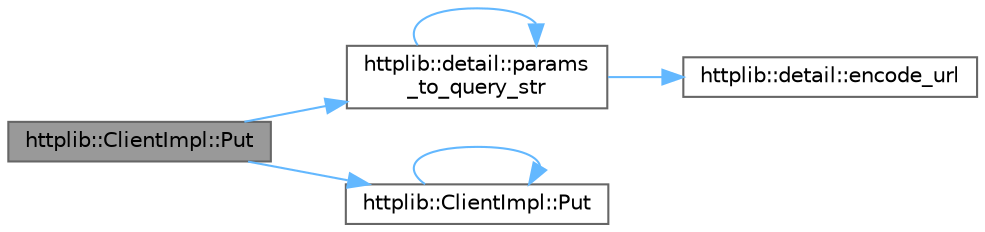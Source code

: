 digraph "httplib::ClientImpl::Put"
{
 // LATEX_PDF_SIZE
  bgcolor="transparent";
  edge [fontname=Helvetica,fontsize=10,labelfontname=Helvetica,labelfontsize=10];
  node [fontname=Helvetica,fontsize=10,shape=box,height=0.2,width=0.4];
  rankdir="LR";
  Node1 [id="Node000001",label="httplib::ClientImpl::Put",height=0.2,width=0.4,color="gray40", fillcolor="grey60", style="filled", fontcolor="black",tooltip=" "];
  Node1 -> Node2 [id="edge1_Node000001_Node000002",color="steelblue1",style="solid",tooltip=" "];
  Node2 [id="Node000002",label="httplib::detail::params\l_to_query_str",height=0.2,width=0.4,color="grey40", fillcolor="white", style="filled",URL="$namespacehttplib_1_1detail.html#ab7b74c41eee2905c0d828e5819514a17",tooltip=" "];
  Node2 -> Node3 [id="edge2_Node000002_Node000003",color="steelblue1",style="solid",tooltip=" "];
  Node3 [id="Node000003",label="httplib::detail::encode_url",height=0.2,width=0.4,color="grey40", fillcolor="white", style="filled",URL="$namespacehttplib_1_1detail.html#af303bae3a748ade0f39ac8098fa50733",tooltip=" "];
  Node2 -> Node2 [id="edge3_Node000002_Node000002",color="steelblue1",style="solid",tooltip=" "];
  Node1 -> Node4 [id="edge4_Node000001_Node000004",color="steelblue1",style="solid",tooltip=" "];
  Node4 [id="Node000004",label="httplib::ClientImpl::Put",height=0.2,width=0.4,color="grey40", fillcolor="white", style="filled",URL="$classhttplib_1_1_client_impl.html#a8d09defd3a260962b40692d434954adc",tooltip=" "];
  Node4 -> Node4 [id="edge5_Node000004_Node000004",color="steelblue1",style="solid",tooltip=" "];
}

